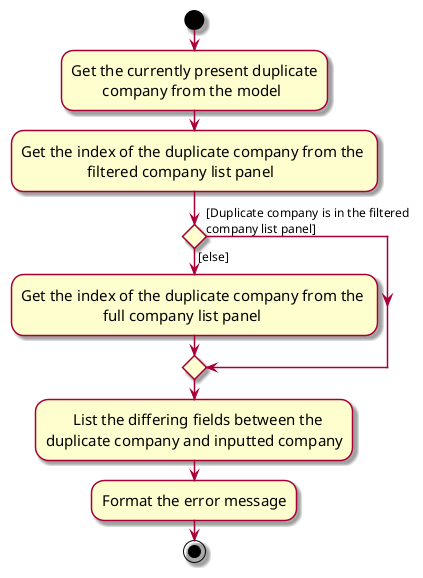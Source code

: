 @startuml
skin rose
skinparam ActivityFontSize 15
skinparam ArrowFontSize 12
start

'Since the beta syntax does not support placing the condition outside the
'diamond we place it as the true branch instead.

:Get the currently present duplicate\n        company from the model;
:Get the index of the duplicate company from the \n                 filtered company list panel;
if () then ([else])
    :Get the index of the duplicate company from the \n                     full company list panel;
else ([Duplicate company is in the filtered \ncompany list panel])
    endif

:       List the differing fields between the
duplicate company and inputted company;
:Format the error message;
stop
@enduml
